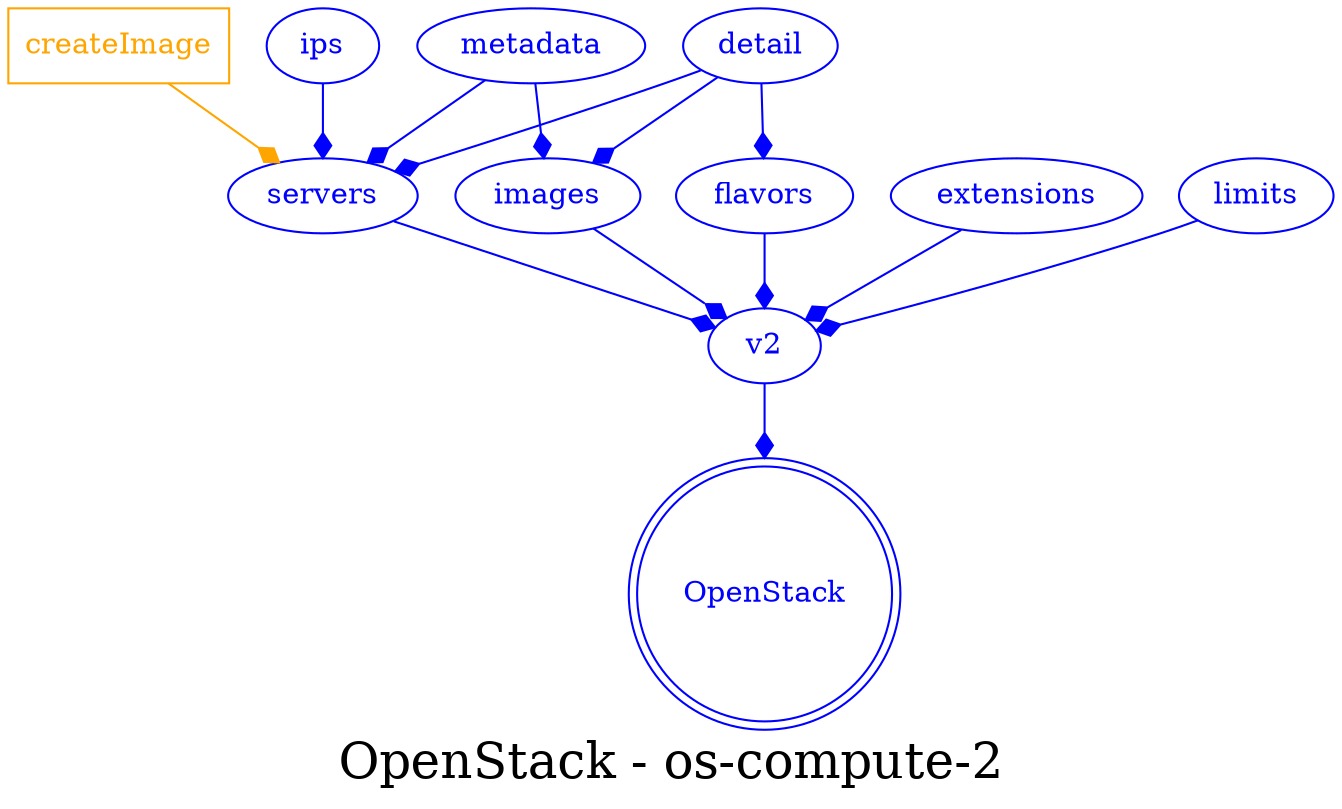 digraph LexiconGraph {
graph[label="OpenStack - os-compute-2", fontsize=24]
splines=true
"OpenStack" [color=blue, fontcolor=blue, shape=doublecircle]
"v2" -> "OpenStack" [color=blue, fontcolor=blue, arrowhead=diamond, arrowtail=none]
"v2" [color=blue, fontcolor=blue, shape=ellipse]
"servers" -> "v2" [color=blue, fontcolor=blue, arrowhead=diamond, arrowtail=none]
"servers" [color=blue, fontcolor=blue, shape=ellipse]
"createImage" [color=orange, fontcolor=orange, shape=box]
"createImage" -> "servers" [color=orange, fontcolor=orange, arrowhead=diamond, arrowtail=none]
"ips" -> "servers" [color=blue, fontcolor=blue, arrowhead=diamond, arrowtail=none]
"ips" [color=blue, fontcolor=blue, shape=ellipse]
"metadata" -> "servers" [color=blue, fontcolor=blue, arrowhead=diamond, arrowtail=none]
"metadata" [color=blue, fontcolor=blue, shape=ellipse]
"detail" -> "servers" [color=blue, fontcolor=blue, arrowhead=diamond, arrowtail=none]
"detail" [color=blue, fontcolor=blue, shape=ellipse]
"flavors" -> "v2" [color=blue, fontcolor=blue, arrowhead=diamond, arrowtail=none]
"flavors" [color=blue, fontcolor=blue, shape=ellipse]
"detail" -> "flavors" [color=blue, fontcolor=blue, arrowhead=diamond, arrowtail=none]
"images" -> "v2" [color=blue, fontcolor=blue, arrowhead=diamond, arrowtail=none]
"images" [color=blue, fontcolor=blue, shape=ellipse]
"metadata" -> "images" [color=blue, fontcolor=blue, arrowhead=diamond, arrowtail=none]
"detail" -> "images" [color=blue, fontcolor=blue, arrowhead=diamond, arrowtail=none]
"extensions" -> "v2" [color=blue, fontcolor=blue, arrowhead=diamond, arrowtail=none]
"extensions" [color=blue, fontcolor=blue, shape=ellipse]
"limits" -> "v2" [color=blue, fontcolor=blue, arrowhead=diamond, arrowtail=none]
"limits" [color=blue, fontcolor=blue, shape=ellipse]
}
